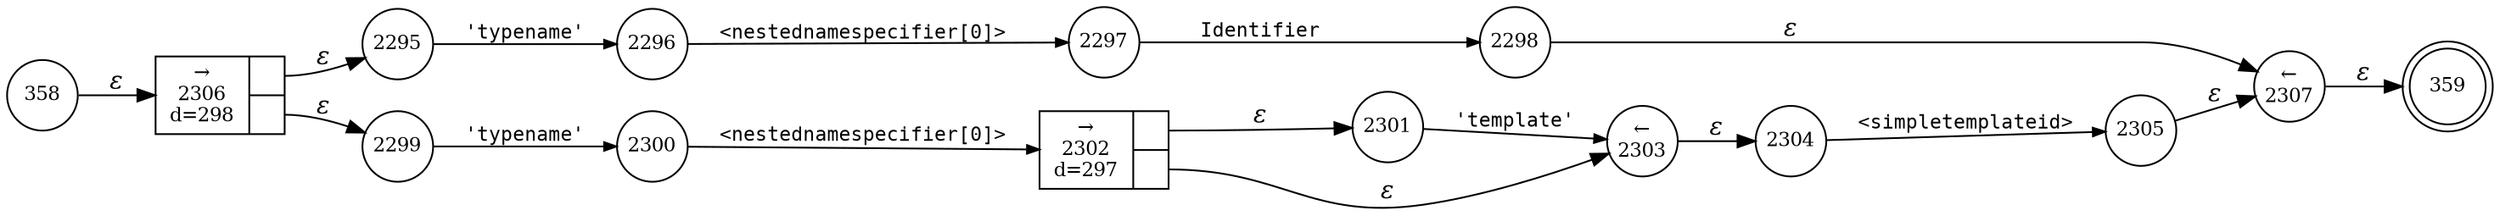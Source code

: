 digraph ATN {
rankdir=LR;
s359[fontsize=11, label="359", shape=doublecircle, fixedsize=true, width=.6];
s2304[fontsize=11,label="2304", shape=circle, fixedsize=true, width=.55, peripheries=1];
s2305[fontsize=11,label="2305", shape=circle, fixedsize=true, width=.55, peripheries=1];
s2306[fontsize=11,label="{&rarr;\n2306\nd=298|{<p0>|<p1>}}", shape=record, fixedsize=false, peripheries=1];
s2307[fontsize=11,label="&larr;\n2307", shape=circle, fixedsize=true, width=.55, peripheries=1];
s358[fontsize=11,label="358", shape=circle, fixedsize=true, width=.55, peripheries=1];
s2295[fontsize=11,label="2295", shape=circle, fixedsize=true, width=.55, peripheries=1];
s2296[fontsize=11,label="2296", shape=circle, fixedsize=true, width=.55, peripheries=1];
s2297[fontsize=11,label="2297", shape=circle, fixedsize=true, width=.55, peripheries=1];
s2298[fontsize=11,label="2298", shape=circle, fixedsize=true, width=.55, peripheries=1];
s2299[fontsize=11,label="2299", shape=circle, fixedsize=true, width=.55, peripheries=1];
s2300[fontsize=11,label="2300", shape=circle, fixedsize=true, width=.55, peripheries=1];
s2301[fontsize=11,label="2301", shape=circle, fixedsize=true, width=.55, peripheries=1];
s2302[fontsize=11,label="{&rarr;\n2302\nd=297|{<p0>|<p1>}}", shape=record, fixedsize=false, peripheries=1];
s2303[fontsize=11,label="&larr;\n2303", shape=circle, fixedsize=true, width=.55, peripheries=1];
s358 -> s2306 [fontname="Times-Italic", label="&epsilon;"];
s2306:p0 -> s2295 [fontname="Times-Italic", label="&epsilon;"];
s2306:p1 -> s2299 [fontname="Times-Italic", label="&epsilon;"];
s2295 -> s2296 [fontsize=11, fontname="Courier", arrowsize=.7, label = "'typename'", arrowhead = normal];
s2299 -> s2300 [fontsize=11, fontname="Courier", arrowsize=.7, label = "'typename'", arrowhead = normal];
s2296 -> s2297 [fontsize=11, fontname="Courier", arrowsize=.7, label = "<nestednamespecifier[0]>", arrowhead = normal];
s2300 -> s2302 [fontsize=11, fontname="Courier", arrowsize=.7, label = "<nestednamespecifier[0]>", arrowhead = normal];
s2297 -> s2298 [fontsize=11, fontname="Courier", arrowsize=.7, label = "Identifier", arrowhead = normal];
s2302:p0 -> s2301 [fontname="Times-Italic", label="&epsilon;"];
s2302:p1 -> s2303 [fontname="Times-Italic", label="&epsilon;"];
s2298 -> s2307 [fontname="Times-Italic", label="&epsilon;"];
s2301 -> s2303 [fontsize=11, fontname="Courier", arrowsize=.7, label = "'template'", arrowhead = normal];
s2303 -> s2304 [fontname="Times-Italic", label="&epsilon;"];
s2307 -> s359 [fontname="Times-Italic", label="&epsilon;"];
s2304 -> s2305 [fontsize=11, fontname="Courier", arrowsize=.7, label = "<simpletemplateid>", arrowhead = normal];
s2305 -> s2307 [fontname="Times-Italic", label="&epsilon;"];
}